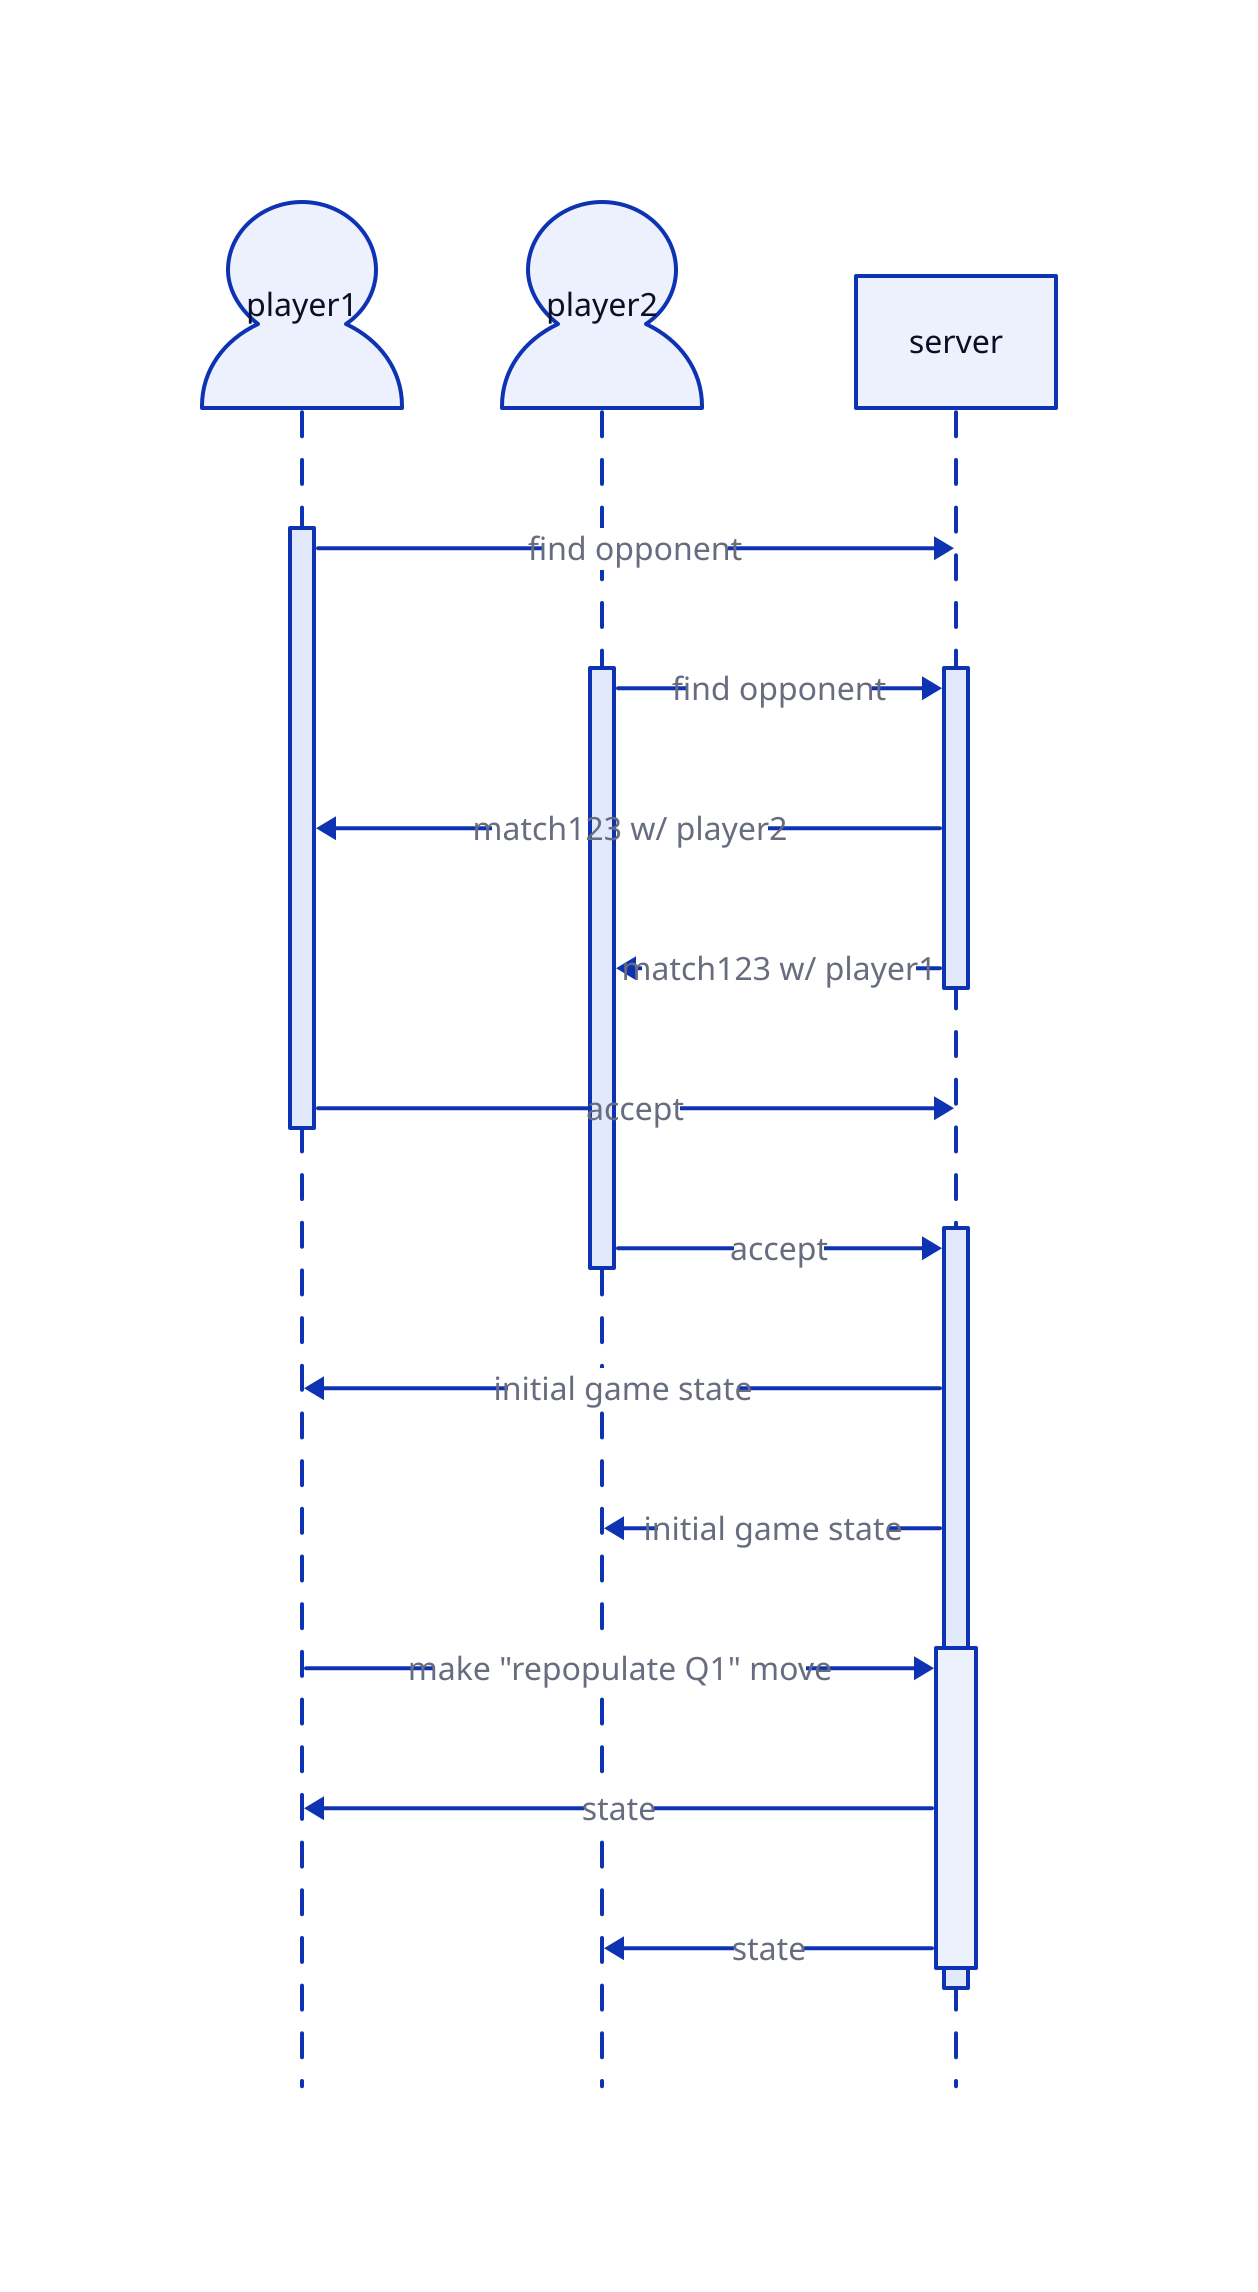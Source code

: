 shape: sequence_diagram

player1.shape: Person
player2.shape: Person

player1.1 -> server: "find opponent"
player2.1 -> server.1: "find opponent"
server.1 -> player1.1: "match123 w/ player2"
server.1 -> player2.1: "match123 w/ player1"
player1.1 -> server: "accept"
player2.1 -> server.game: "accept"
server.game -> player1: initial game state
server.game -> player2: initial game state
player1 -> server.game.1: make "repopulate Q1" move
server.game.1 -> player1: state
server.game.1 -> player2: state
